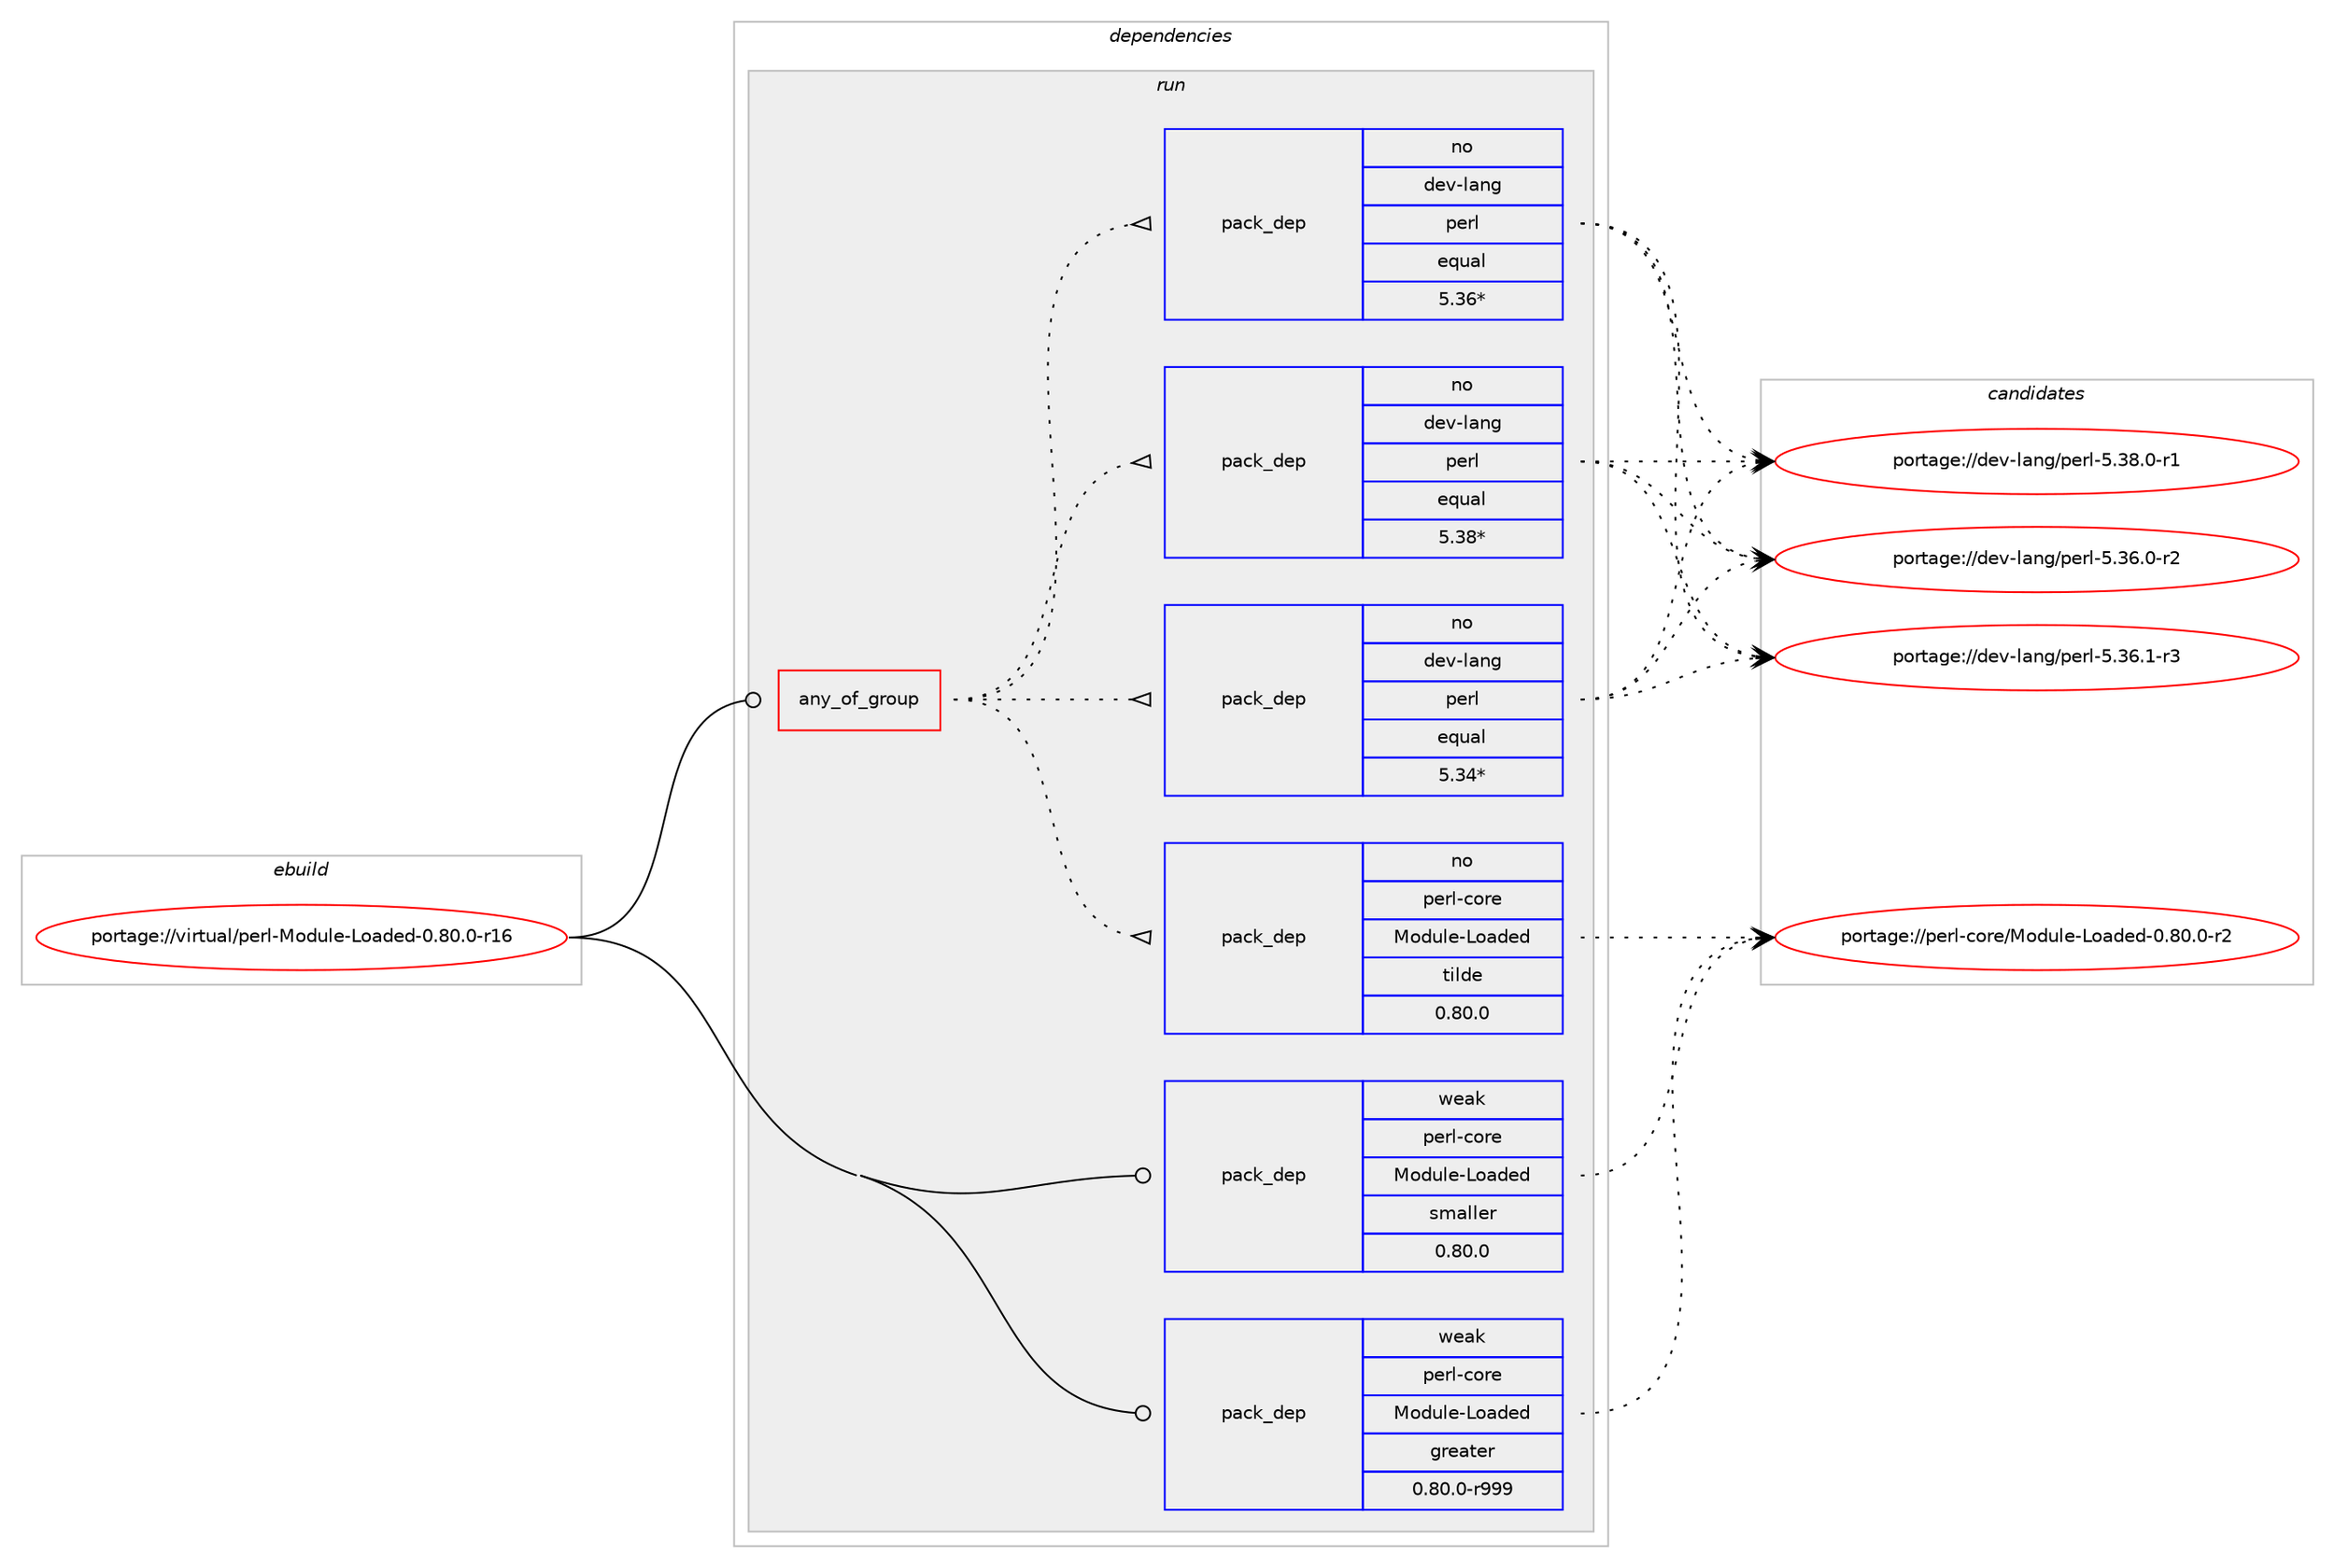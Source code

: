 digraph prolog {

# *************
# Graph options
# *************

newrank=true;
concentrate=true;
compound=true;
graph [rankdir=LR,fontname=Helvetica,fontsize=10,ranksep=1.5];#, ranksep=2.5, nodesep=0.2];
edge  [arrowhead=vee];
node  [fontname=Helvetica,fontsize=10];

# **********
# The ebuild
# **********

subgraph cluster_leftcol {
color=gray;
rank=same;
label=<<i>ebuild</i>>;
id [label="portage://virtual/perl-Module-Loaded-0.80.0-r16", color=red, width=4, href="../virtual/perl-Module-Loaded-0.80.0-r16.svg"];
}

# ****************
# The dependencies
# ****************

subgraph cluster_midcol {
color=gray;
label=<<i>dependencies</i>>;
subgraph cluster_compile {
fillcolor="#eeeeee";
style=filled;
label=<<i>compile</i>>;
}
subgraph cluster_compileandrun {
fillcolor="#eeeeee";
style=filled;
label=<<i>compile and run</i>>;
}
subgraph cluster_run {
fillcolor="#eeeeee";
style=filled;
label=<<i>run</i>>;
subgraph any28 {
dependency323 [label=<<TABLE BORDER="0" CELLBORDER="1" CELLSPACING="0" CELLPADDING="4"><TR><TD CELLPADDING="10">any_of_group</TD></TR></TABLE>>, shape=none, color=red];subgraph pack228 {
dependency324 [label=<<TABLE BORDER="0" CELLBORDER="1" CELLSPACING="0" CELLPADDING="4" WIDTH="220"><TR><TD ROWSPAN="6" CELLPADDING="30">pack_dep</TD></TR><TR><TD WIDTH="110">no</TD></TR><TR><TD>dev-lang</TD></TR><TR><TD>perl</TD></TR><TR><TD>equal</TD></TR><TR><TD>5.38*</TD></TR></TABLE>>, shape=none, color=blue];
}
dependency323:e -> dependency324:w [weight=20,style="dotted",arrowhead="oinv"];
subgraph pack229 {
dependency325 [label=<<TABLE BORDER="0" CELLBORDER="1" CELLSPACING="0" CELLPADDING="4" WIDTH="220"><TR><TD ROWSPAN="6" CELLPADDING="30">pack_dep</TD></TR><TR><TD WIDTH="110">no</TD></TR><TR><TD>dev-lang</TD></TR><TR><TD>perl</TD></TR><TR><TD>equal</TD></TR><TR><TD>5.36*</TD></TR></TABLE>>, shape=none, color=blue];
}
dependency323:e -> dependency325:w [weight=20,style="dotted",arrowhead="oinv"];
subgraph pack230 {
dependency326 [label=<<TABLE BORDER="0" CELLBORDER="1" CELLSPACING="0" CELLPADDING="4" WIDTH="220"><TR><TD ROWSPAN="6" CELLPADDING="30">pack_dep</TD></TR><TR><TD WIDTH="110">no</TD></TR><TR><TD>dev-lang</TD></TR><TR><TD>perl</TD></TR><TR><TD>equal</TD></TR><TR><TD>5.34*</TD></TR></TABLE>>, shape=none, color=blue];
}
dependency323:e -> dependency326:w [weight=20,style="dotted",arrowhead="oinv"];
subgraph pack231 {
dependency327 [label=<<TABLE BORDER="0" CELLBORDER="1" CELLSPACING="0" CELLPADDING="4" WIDTH="220"><TR><TD ROWSPAN="6" CELLPADDING="30">pack_dep</TD></TR><TR><TD WIDTH="110">no</TD></TR><TR><TD>perl-core</TD></TR><TR><TD>Module-Loaded</TD></TR><TR><TD>tilde</TD></TR><TR><TD>0.80.0</TD></TR></TABLE>>, shape=none, color=blue];
}
dependency323:e -> dependency327:w [weight=20,style="dotted",arrowhead="oinv"];
}
id:e -> dependency323:w [weight=20,style="solid",arrowhead="odot"];
# *** BEGIN UNKNOWN DEPENDENCY TYPE (TODO) ***
# id -> package_dependency(portage://virtual/perl-Module-Loaded-0.80.0-r16,run,no,dev-lang,perl,none,[,,],any_same_slot,[])
# *** END UNKNOWN DEPENDENCY TYPE (TODO) ***

subgraph pack232 {
dependency328 [label=<<TABLE BORDER="0" CELLBORDER="1" CELLSPACING="0" CELLPADDING="4" WIDTH="220"><TR><TD ROWSPAN="6" CELLPADDING="30">pack_dep</TD></TR><TR><TD WIDTH="110">weak</TD></TR><TR><TD>perl-core</TD></TR><TR><TD>Module-Loaded</TD></TR><TR><TD>greater</TD></TR><TR><TD>0.80.0-r999</TD></TR></TABLE>>, shape=none, color=blue];
}
id:e -> dependency328:w [weight=20,style="solid",arrowhead="odot"];
subgraph pack233 {
dependency329 [label=<<TABLE BORDER="0" CELLBORDER="1" CELLSPACING="0" CELLPADDING="4" WIDTH="220"><TR><TD ROWSPAN="6" CELLPADDING="30">pack_dep</TD></TR><TR><TD WIDTH="110">weak</TD></TR><TR><TD>perl-core</TD></TR><TR><TD>Module-Loaded</TD></TR><TR><TD>smaller</TD></TR><TR><TD>0.80.0</TD></TR></TABLE>>, shape=none, color=blue];
}
id:e -> dependency329:w [weight=20,style="solid",arrowhead="odot"];
}
}

# **************
# The candidates
# **************

subgraph cluster_choices {
rank=same;
color=gray;
label=<<i>candidates</i>>;

subgraph choice228 {
color=black;
nodesep=1;
choice100101118451089711010347112101114108455346515446484511450 [label="portage://dev-lang/perl-5.36.0-r2", color=red, width=4,href="../dev-lang/perl-5.36.0-r2.svg"];
choice100101118451089711010347112101114108455346515446494511451 [label="portage://dev-lang/perl-5.36.1-r3", color=red, width=4,href="../dev-lang/perl-5.36.1-r3.svg"];
choice100101118451089711010347112101114108455346515646484511449 [label="portage://dev-lang/perl-5.38.0-r1", color=red, width=4,href="../dev-lang/perl-5.38.0-r1.svg"];
dependency324:e -> choice100101118451089711010347112101114108455346515446484511450:w [style=dotted,weight="100"];
dependency324:e -> choice100101118451089711010347112101114108455346515446494511451:w [style=dotted,weight="100"];
dependency324:e -> choice100101118451089711010347112101114108455346515646484511449:w [style=dotted,weight="100"];
}
subgraph choice229 {
color=black;
nodesep=1;
choice100101118451089711010347112101114108455346515446484511450 [label="portage://dev-lang/perl-5.36.0-r2", color=red, width=4,href="../dev-lang/perl-5.36.0-r2.svg"];
choice100101118451089711010347112101114108455346515446494511451 [label="portage://dev-lang/perl-5.36.1-r3", color=red, width=4,href="../dev-lang/perl-5.36.1-r3.svg"];
choice100101118451089711010347112101114108455346515646484511449 [label="portage://dev-lang/perl-5.38.0-r1", color=red, width=4,href="../dev-lang/perl-5.38.0-r1.svg"];
dependency325:e -> choice100101118451089711010347112101114108455346515446484511450:w [style=dotted,weight="100"];
dependency325:e -> choice100101118451089711010347112101114108455346515446494511451:w [style=dotted,weight="100"];
dependency325:e -> choice100101118451089711010347112101114108455346515646484511449:w [style=dotted,weight="100"];
}
subgraph choice230 {
color=black;
nodesep=1;
choice100101118451089711010347112101114108455346515446484511450 [label="portage://dev-lang/perl-5.36.0-r2", color=red, width=4,href="../dev-lang/perl-5.36.0-r2.svg"];
choice100101118451089711010347112101114108455346515446494511451 [label="portage://dev-lang/perl-5.36.1-r3", color=red, width=4,href="../dev-lang/perl-5.36.1-r3.svg"];
choice100101118451089711010347112101114108455346515646484511449 [label="portage://dev-lang/perl-5.38.0-r1", color=red, width=4,href="../dev-lang/perl-5.38.0-r1.svg"];
dependency326:e -> choice100101118451089711010347112101114108455346515446484511450:w [style=dotted,weight="100"];
dependency326:e -> choice100101118451089711010347112101114108455346515446494511451:w [style=dotted,weight="100"];
dependency326:e -> choice100101118451089711010347112101114108455346515646484511449:w [style=dotted,weight="100"];
}
subgraph choice231 {
color=black;
nodesep=1;
choice11210111410845991111141014777111100117108101457611197100101100454846564846484511450 [label="portage://perl-core/Module-Loaded-0.80.0-r2", color=red, width=4,href="../perl-core/Module-Loaded-0.80.0-r2.svg"];
dependency327:e -> choice11210111410845991111141014777111100117108101457611197100101100454846564846484511450:w [style=dotted,weight="100"];
}
subgraph choice232 {
color=black;
nodesep=1;
choice11210111410845991111141014777111100117108101457611197100101100454846564846484511450 [label="portage://perl-core/Module-Loaded-0.80.0-r2", color=red, width=4,href="../perl-core/Module-Loaded-0.80.0-r2.svg"];
dependency328:e -> choice11210111410845991111141014777111100117108101457611197100101100454846564846484511450:w [style=dotted,weight="100"];
}
subgraph choice233 {
color=black;
nodesep=1;
choice11210111410845991111141014777111100117108101457611197100101100454846564846484511450 [label="portage://perl-core/Module-Loaded-0.80.0-r2", color=red, width=4,href="../perl-core/Module-Loaded-0.80.0-r2.svg"];
dependency329:e -> choice11210111410845991111141014777111100117108101457611197100101100454846564846484511450:w [style=dotted,weight="100"];
}
}

}
